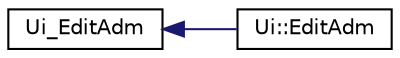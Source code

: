 digraph "Graphical Class Hierarchy"
{
 // LATEX_PDF_SIZE
  edge [fontname="Helvetica",fontsize="10",labelfontname="Helvetica",labelfontsize="10"];
  node [fontname="Helvetica",fontsize="10",shape=record];
  rankdir="LR";
  Node0 [label="Ui_EditAdm",height=0.2,width=0.4,color="black", fillcolor="white", style="filled",URL="$class_ui___edit_adm.html",tooltip=" "];
  Node0 -> Node1 [dir="back",color="midnightblue",fontsize="10",style="solid",fontname="Helvetica"];
  Node1 [label="Ui::EditAdm",height=0.2,width=0.4,color="black", fillcolor="white", style="filled",URL="$class_ui_1_1_edit_adm.html",tooltip=" "];
}
